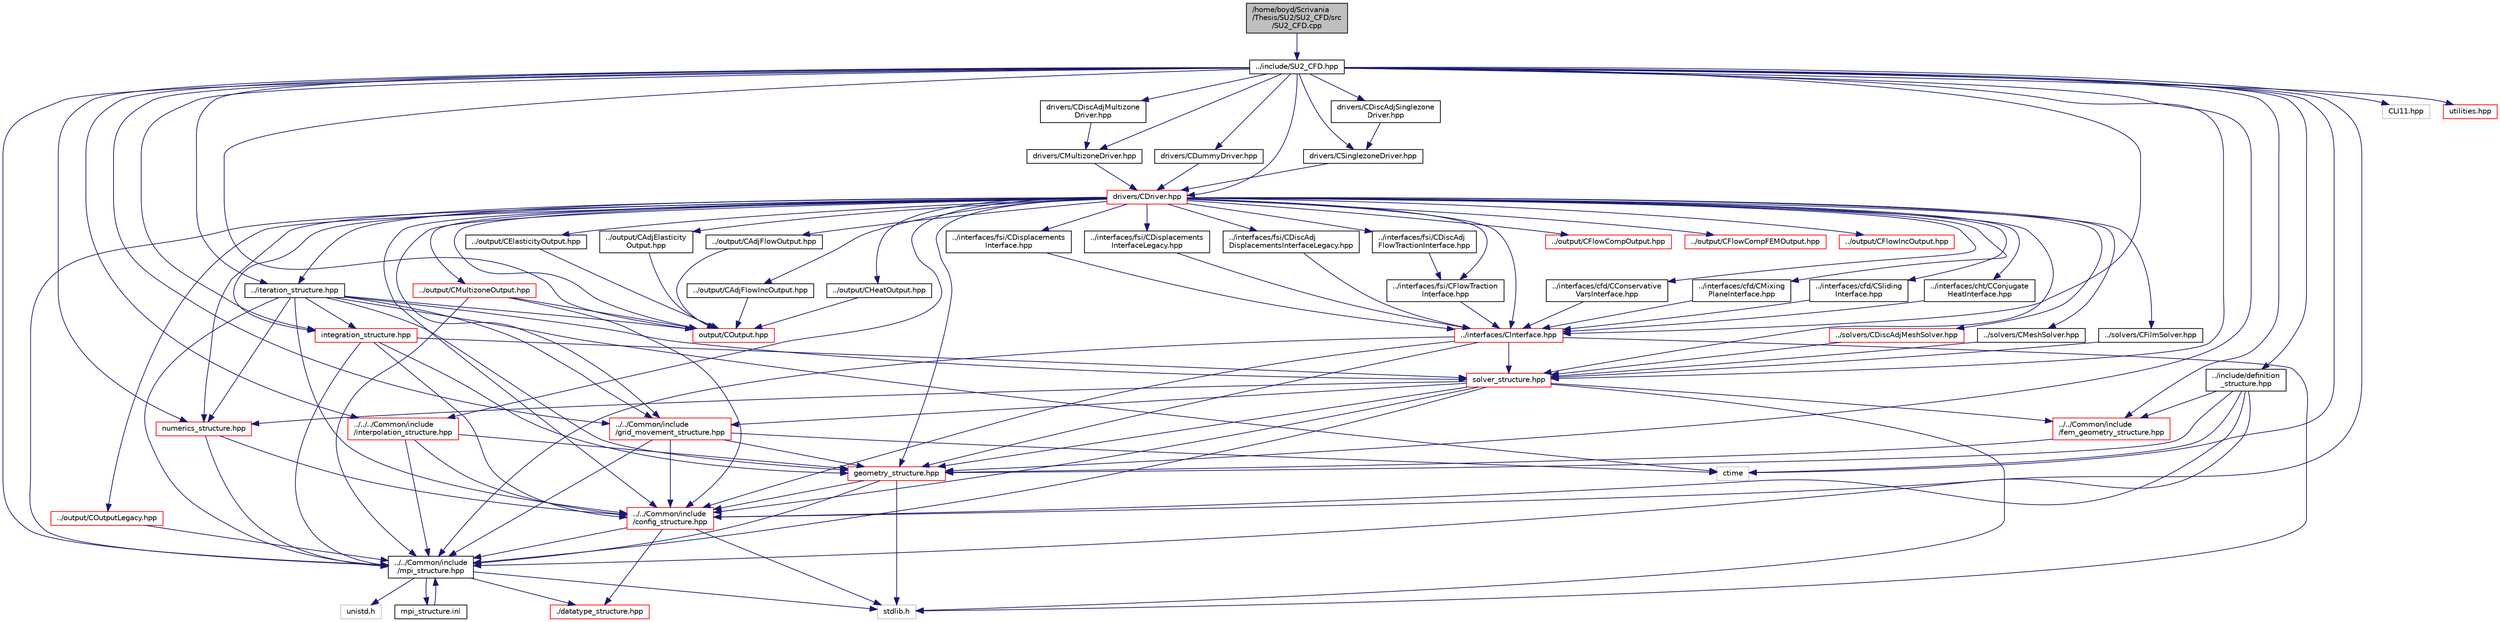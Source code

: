 digraph "/home/boyd/Scrivania/Thesis/SU2/SU2_CFD/src/SU2_CFD.cpp"
{
  edge [fontname="Helvetica",fontsize="10",labelfontname="Helvetica",labelfontsize="10"];
  node [fontname="Helvetica",fontsize="10",shape=record];
  Node0 [label="/home/boyd/Scrivania\l/Thesis/SU2/SU2_CFD/src\l/SU2_CFD.cpp",height=0.2,width=0.4,color="black", fillcolor="grey75", style="filled", fontcolor="black"];
  Node0 -> Node1 [color="midnightblue",fontsize="10",style="solid",fontname="Helvetica"];
  Node1 [label="../include/SU2_CFD.hpp",height=0.2,width=0.4,color="black", fillcolor="white", style="filled",URL="$_s_u2___c_f_d_8hpp.html",tooltip="Headers of the main subroutines of the code SU2_CFD. The subroutines and functions are in the SU2_CFD..."];
  Node1 -> Node2 [color="midnightblue",fontsize="10",style="solid",fontname="Helvetica"];
  Node2 [label="../../Common/include\l/mpi_structure.hpp",height=0.2,width=0.4,color="black", fillcolor="white", style="filled",URL="$mpi__structure_8hpp.html",tooltip="Headers of the mpi interface for generalized datatypes. The subroutines and functions are in the mpi_..."];
  Node2 -> Node3 [color="midnightblue",fontsize="10",style="solid",fontname="Helvetica"];
  Node3 [label="./datatype_structure.hpp",height=0.2,width=0.4,color="red", fillcolor="white", style="filled",URL="$datatype__structure_8hpp.html",tooltip="Headers for generalized datatypes. The subroutines and functions are in the datatype_structure.cpp file. "];
  Node2 -> Node12 [color="midnightblue",fontsize="10",style="solid",fontname="Helvetica"];
  Node12 [label="stdlib.h",height=0.2,width=0.4,color="grey75", fillcolor="white", style="filled"];
  Node2 -> Node13 [color="midnightblue",fontsize="10",style="solid",fontname="Helvetica"];
  Node13 [label="unistd.h",height=0.2,width=0.4,color="grey75", fillcolor="white", style="filled"];
  Node2 -> Node14 [color="midnightblue",fontsize="10",style="solid",fontname="Helvetica"];
  Node14 [label="mpi_structure.inl",height=0.2,width=0.4,color="black", fillcolor="white", style="filled",URL="$mpi__structure_8inl.html"];
  Node14 -> Node2 [color="midnightblue",fontsize="10",style="solid",fontname="Helvetica"];
  Node1 -> Node15 [color="midnightblue",fontsize="10",style="solid",fontname="Helvetica"];
  Node15 [label="CLI11.hpp",height=0.2,width=0.4,color="grey75", fillcolor="white", style="filled"];
  Node1 -> Node16 [color="midnightblue",fontsize="10",style="solid",fontname="Helvetica"];
  Node16 [label="ctime",height=0.2,width=0.4,color="grey75", fillcolor="white", style="filled"];
  Node1 -> Node17 [color="midnightblue",fontsize="10",style="solid",fontname="Helvetica"];
  Node17 [label="drivers/CDriver.hpp",height=0.2,width=0.4,color="red", fillcolor="white", style="filled",URL="$_c_driver_8hpp.html"];
  Node17 -> Node2 [color="midnightblue",fontsize="10",style="solid",fontname="Helvetica"];
  Node17 -> Node18 [color="midnightblue",fontsize="10",style="solid",fontname="Helvetica"];
  Node18 [label="../iteration_structure.hpp",height=0.2,width=0.4,color="black", fillcolor="white", style="filled",URL="$iteration__structure_8hpp.html",tooltip="Headers of the iteration classes used by SU2_CFD. Each CIteration class represents an available physi..."];
  Node18 -> Node2 [color="midnightblue",fontsize="10",style="solid",fontname="Helvetica"];
  Node18 -> Node16 [color="midnightblue",fontsize="10",style="solid",fontname="Helvetica"];
  Node18 -> Node19 [color="midnightblue",fontsize="10",style="solid",fontname="Helvetica"];
  Node19 [label="solver_structure.hpp",height=0.2,width=0.4,color="red", fillcolor="white", style="filled",URL="$solver__structure_8hpp.html",tooltip="Headers of the main subroutines for solving partial differential equations. The subroutines and funct..."];
  Node19 -> Node2 [color="midnightblue",fontsize="10",style="solid",fontname="Helvetica"];
  Node19 -> Node12 [color="midnightblue",fontsize="10",style="solid",fontname="Helvetica"];
  Node19 -> Node44 [color="midnightblue",fontsize="10",style="solid",fontname="Helvetica"];
  Node44 [label="numerics_structure.hpp",height=0.2,width=0.4,color="red", fillcolor="white", style="filled",URL="$numerics__structure_8hpp.html",tooltip="Headers of the main subroutines for the dumerical definition of the problem. The subroutines and func..."];
  Node44 -> Node2 [color="midnightblue",fontsize="10",style="solid",fontname="Helvetica"];
  Node44 -> Node32 [color="midnightblue",fontsize="10",style="solid",fontname="Helvetica"];
  Node32 [label="../../Common/include\l/config_structure.hpp",height=0.2,width=0.4,color="red", fillcolor="white", style="filled",URL="$config__structure_8hpp.html",tooltip="All the information about the definition of the physical problem. The subroutines and functions are i..."];
  Node32 -> Node2 [color="midnightblue",fontsize="10",style="solid",fontname="Helvetica"];
  Node32 -> Node12 [color="midnightblue",fontsize="10",style="solid",fontname="Helvetica"];
  Node32 -> Node3 [color="midnightblue",fontsize="10",style="solid",fontname="Helvetica"];
  Node19 -> Node56 [color="midnightblue",fontsize="10",style="solid",fontname="Helvetica"];
  Node56 [label="../../Common/include\l/fem_geometry_structure.hpp",height=0.2,width=0.4,color="red", fillcolor="white", style="filled",URL="$fem__geometry__structure_8hpp.html",tooltip="Headers of the main subroutines for creating the geometrical structure for the FEM solver..."];
  Node56 -> Node57 [color="midnightblue",fontsize="10",style="solid",fontname="Helvetica"];
  Node57 [label="geometry_structure.hpp",height=0.2,width=0.4,color="red", fillcolor="white", style="filled",URL="$geometry__structure_8hpp.html",tooltip="Headers of the main subroutines for creating the geometrical structure. The subroutines and functions..."];
  Node57 -> Node2 [color="midnightblue",fontsize="10",style="solid",fontname="Helvetica"];
  Node57 -> Node12 [color="midnightblue",fontsize="10",style="solid",fontname="Helvetica"];
  Node57 -> Node32 [color="midnightblue",fontsize="10",style="solid",fontname="Helvetica"];
  Node19 -> Node57 [color="midnightblue",fontsize="10",style="solid",fontname="Helvetica"];
  Node19 -> Node32 [color="midnightblue",fontsize="10",style="solid",fontname="Helvetica"];
  Node19 -> Node78 [color="midnightblue",fontsize="10",style="solid",fontname="Helvetica"];
  Node78 [label="../../Common/include\l/grid_movement_structure.hpp",height=0.2,width=0.4,color="red", fillcolor="white", style="filled",URL="$grid__movement__structure_8hpp.html",tooltip="Headers of the main subroutines for doing the numerical grid movement (including volumetric movement..."];
  Node78 -> Node2 [color="midnightblue",fontsize="10",style="solid",fontname="Helvetica"];
  Node78 -> Node16 [color="midnightblue",fontsize="10",style="solid",fontname="Helvetica"];
  Node78 -> Node57 [color="midnightblue",fontsize="10",style="solid",fontname="Helvetica"];
  Node78 -> Node32 [color="midnightblue",fontsize="10",style="solid",fontname="Helvetica"];
  Node18 -> Node98 [color="midnightblue",fontsize="10",style="solid",fontname="Helvetica"];
  Node98 [label="integration_structure.hpp",height=0.2,width=0.4,color="red", fillcolor="white", style="filled",URL="$integration__structure_8hpp.html",tooltip="Headers of the main subroutines for space and time integration. The subroutines and functions are in ..."];
  Node98 -> Node2 [color="midnightblue",fontsize="10",style="solid",fontname="Helvetica"];
  Node98 -> Node19 [color="midnightblue",fontsize="10",style="solid",fontname="Helvetica"];
  Node98 -> Node57 [color="midnightblue",fontsize="10",style="solid",fontname="Helvetica"];
  Node98 -> Node32 [color="midnightblue",fontsize="10",style="solid",fontname="Helvetica"];
  Node18 -> Node100 [color="midnightblue",fontsize="10",style="solid",fontname="Helvetica"];
  Node100 [label="output/COutput.hpp",height=0.2,width=0.4,color="red", fillcolor="white", style="filled",URL="$_c_output_8hpp.html",tooltip="Headers of the output class. "];
  Node18 -> Node44 [color="midnightblue",fontsize="10",style="solid",fontname="Helvetica"];
  Node18 -> Node57 [color="midnightblue",fontsize="10",style="solid",fontname="Helvetica"];
  Node18 -> Node78 [color="midnightblue",fontsize="10",style="solid",fontname="Helvetica"];
  Node18 -> Node32 [color="midnightblue",fontsize="10",style="solid",fontname="Helvetica"];
  Node17 -> Node19 [color="midnightblue",fontsize="10",style="solid",fontname="Helvetica"];
  Node17 -> Node98 [color="midnightblue",fontsize="10",style="solid",fontname="Helvetica"];
  Node17 -> Node44 [color="midnightblue",fontsize="10",style="solid",fontname="Helvetica"];
  Node17 -> Node104 [color="midnightblue",fontsize="10",style="solid",fontname="Helvetica"];
  Node104 [label="../interfaces/CInterface.hpp",height=0.2,width=0.4,color="red", fillcolor="white", style="filled",URL="$_c_interface_8hpp.html",tooltip="Declarations and inlines of the transfer structure. The subroutines and functions are in the physics ..."];
  Node104 -> Node2 [color="midnightblue",fontsize="10",style="solid",fontname="Helvetica"];
  Node104 -> Node12 [color="midnightblue",fontsize="10",style="solid",fontname="Helvetica"];
  Node104 -> Node32 [color="midnightblue",fontsize="10",style="solid",fontname="Helvetica"];
  Node104 -> Node57 [color="midnightblue",fontsize="10",style="solid",fontname="Helvetica"];
  Node104 -> Node19 [color="midnightblue",fontsize="10",style="solid",fontname="Helvetica"];
  Node17 -> Node105 [color="midnightblue",fontsize="10",style="solid",fontname="Helvetica"];
  Node105 [label="../interfaces/cfd/CConservative\lVarsInterface.hpp",height=0.2,width=0.4,color="black", fillcolor="white", style="filled",URL="$_c_conservative_vars_interface_8hpp.html",tooltip="Declaration and inlines of the class to transfer conservative variables from a generic zone into anot..."];
  Node105 -> Node104 [color="midnightblue",fontsize="10",style="solid",fontname="Helvetica"];
  Node17 -> Node106 [color="midnightblue",fontsize="10",style="solid",fontname="Helvetica"];
  Node106 [label="../interfaces/cfd/CMixing\lPlaneInterface.hpp",height=0.2,width=0.4,color="black", fillcolor="white", style="filled",URL="$_c_mixing_plane_interface_8hpp.html"];
  Node106 -> Node104 [color="midnightblue",fontsize="10",style="solid",fontname="Helvetica"];
  Node17 -> Node107 [color="midnightblue",fontsize="10",style="solid",fontname="Helvetica"];
  Node107 [label="../interfaces/cfd/CSliding\lInterface.hpp",height=0.2,width=0.4,color="black", fillcolor="white", style="filled",URL="$_c_sliding_interface_8hpp.html",tooltip="Declaration and inlines of the class to transfer conservative variables from a generic zone into anot..."];
  Node107 -> Node104 [color="midnightblue",fontsize="10",style="solid",fontname="Helvetica"];
  Node17 -> Node108 [color="midnightblue",fontsize="10",style="solid",fontname="Helvetica"];
  Node108 [label="../interfaces/cht/CConjugate\lHeatInterface.hpp",height=0.2,width=0.4,color="black", fillcolor="white", style="filled",URL="$_c_conjugate_heat_interface_8hpp.html",tooltip="Declaration and inlines of the class to transfer temperature and heatflux density for conjugate heat ..."];
  Node108 -> Node104 [color="midnightblue",fontsize="10",style="solid",fontname="Helvetica"];
  Node17 -> Node109 [color="midnightblue",fontsize="10",style="solid",fontname="Helvetica"];
  Node109 [label="../interfaces/fsi/CDisplacements\lInterface.hpp",height=0.2,width=0.4,color="black", fillcolor="white", style="filled",URL="$_c_displacements_interface_8hpp.html",tooltip="Declaration and inlines of the class to transfer boundary displacements from a structural zone into a..."];
  Node109 -> Node104 [color="midnightblue",fontsize="10",style="solid",fontname="Helvetica"];
  Node17 -> Node110 [color="midnightblue",fontsize="10",style="solid",fontname="Helvetica"];
  Node110 [label="../interfaces/fsi/CFlowTraction\lInterface.hpp",height=0.2,width=0.4,color="black", fillcolor="white", style="filled",URL="$_c_flow_traction_interface_8hpp.html",tooltip="Declaration and inlines of the class to transfer flow tractions from a fluid zone into a structural z..."];
  Node110 -> Node104 [color="midnightblue",fontsize="10",style="solid",fontname="Helvetica"];
  Node17 -> Node111 [color="midnightblue",fontsize="10",style="solid",fontname="Helvetica"];
  Node111 [label="../interfaces/fsi/CDiscAdj\lFlowTractionInterface.hpp",height=0.2,width=0.4,color="black", fillcolor="white", style="filled",URL="$_c_disc_adj_flow_traction_interface_8hpp.html",tooltip="Declaration and inlines of the class to transfer flow tractions from a fluid zone into a structural z..."];
  Node111 -> Node110 [color="midnightblue",fontsize="10",style="solid",fontname="Helvetica"];
  Node17 -> Node112 [color="midnightblue",fontsize="10",style="solid",fontname="Helvetica"];
  Node112 [label="../interfaces/fsi/CDisplacements\lInterfaceLegacy.hpp",height=0.2,width=0.4,color="black", fillcolor="white", style="filled",URL="$_c_displacements_interface_legacy_8hpp.html",tooltip="Declaration and inlines of the class to transfer structural displacements from a structural zone into..."];
  Node112 -> Node104 [color="midnightblue",fontsize="10",style="solid",fontname="Helvetica"];
  Node17 -> Node113 [color="midnightblue",fontsize="10",style="solid",fontname="Helvetica"];
  Node113 [label="../interfaces/fsi/CDiscAdj\lDisplacementsInterfaceLegacy.hpp",height=0.2,width=0.4,color="black", fillcolor="white", style="filled",URL="$_c_disc_adj_displacements_interface_legacy_8hpp.html",tooltip="Declaration and inlines of the class to transfer structural displacements from a structural zone into..."];
  Node113 -> Node104 [color="midnightblue",fontsize="10",style="solid",fontname="Helvetica"];
  Node17 -> Node114 [color="midnightblue",fontsize="10",style="solid",fontname="Helvetica"];
  Node114 [label="../solvers/CDiscAdjMeshSolver.hpp",height=0.2,width=0.4,color="red", fillcolor="white", style="filled",URL="$_c_disc_adj_mesh_solver_8hpp.html"];
  Node114 -> Node19 [color="midnightblue",fontsize="10",style="solid",fontname="Helvetica"];
  Node17 -> Node116 [color="midnightblue",fontsize="10",style="solid",fontname="Helvetica"];
  Node116 [label="../solvers/CMeshSolver.hpp",height=0.2,width=0.4,color="black", fillcolor="white", style="filled",URL="$_c_mesh_solver_8hpp.html",tooltip="Declaration and inlines of the class to compute the the discrete adjoint of the linear-elastic mesh s..."];
  Node116 -> Node19 [color="midnightblue",fontsize="10",style="solid",fontname="Helvetica"];
  Node17 -> Node117 [color="midnightblue",fontsize="10",style="solid",fontname="Helvetica"];
  Node117 [label="../solvers/CFilmSolver.hpp",height=0.2,width=0.4,color="black", fillcolor="white", style="filled",URL="$_c_film_solver_8hpp.html",tooltip="Headers of the main subroutines for solving thin film equations. The subroutines and functions are in..."];
  Node117 -> Node19 [color="midnightblue",fontsize="10",style="solid",fontname="Helvetica"];
  Node17 -> Node57 [color="midnightblue",fontsize="10",style="solid",fontname="Helvetica"];
  Node17 -> Node78 [color="midnightblue",fontsize="10",style="solid",fontname="Helvetica"];
  Node17 -> Node32 [color="midnightblue",fontsize="10",style="solid",fontname="Helvetica"];
  Node17 -> Node118 [color="midnightblue",fontsize="10",style="solid",fontname="Helvetica"];
  Node118 [label="../../../Common/include\l/interpolation_structure.hpp",height=0.2,width=0.4,color="red", fillcolor="white", style="filled",URL="$interpolation__structure_8hpp.html",tooltip="Headers of the main subroutines used by SU2_FSI. The subroutines and functions are in the interpolati..."];
  Node118 -> Node2 [color="midnightblue",fontsize="10",style="solid",fontname="Helvetica"];
  Node118 -> Node32 [color="midnightblue",fontsize="10",style="solid",fontname="Helvetica"];
  Node118 -> Node57 [color="midnightblue",fontsize="10",style="solid",fontname="Helvetica"];
  Node17 -> Node120 [color="midnightblue",fontsize="10",style="solid",fontname="Helvetica"];
  Node120 [label="../output/COutputLegacy.hpp",height=0.2,width=0.4,color="red", fillcolor="white", style="filled",URL="$_c_output_legacy_8hpp.html"];
  Node120 -> Node2 [color="midnightblue",fontsize="10",style="solid",fontname="Helvetica"];
  Node17 -> Node100 [color="midnightblue",fontsize="10",style="solid",fontname="Helvetica"];
  Node17 -> Node122 [color="midnightblue",fontsize="10",style="solid",fontname="Helvetica"];
  Node122 [label="../output/CMultizoneOutput.hpp",height=0.2,width=0.4,color="red", fillcolor="white", style="filled",URL="$_c_multizone_output_8hpp.html"];
  Node122 -> Node2 [color="midnightblue",fontsize="10",style="solid",fontname="Helvetica"];
  Node122 -> Node100 [color="midnightblue",fontsize="10",style="solid",fontname="Helvetica"];
  Node122 -> Node32 [color="midnightblue",fontsize="10",style="solid",fontname="Helvetica"];
  Node17 -> Node123 [color="midnightblue",fontsize="10",style="solid",fontname="Helvetica"];
  Node123 [label="../output/CElasticityOutput.hpp",height=0.2,width=0.4,color="black", fillcolor="white", style="filled",URL="$_c_elasticity_output_8hpp.html",tooltip="Headers of the elasticity output. "];
  Node123 -> Node100 [color="midnightblue",fontsize="10",style="solid",fontname="Helvetica"];
  Node17 -> Node124 [color="midnightblue",fontsize="10",style="solid",fontname="Helvetica"];
  Node124 [label="../output/CAdjElasticity\lOutput.hpp",height=0.2,width=0.4,color="black", fillcolor="white", style="filled",URL="$_c_adj_elasticity_output_8hpp.html",tooltip="Headers of the adjoint elasticity output class. "];
  Node124 -> Node100 [color="midnightblue",fontsize="10",style="solid",fontname="Helvetica"];
  Node17 -> Node125 [color="midnightblue",fontsize="10",style="solid",fontname="Helvetica"];
  Node125 [label="../output/CFlowCompOutput.hpp",height=0.2,width=0.4,color="red", fillcolor="white", style="filled",URL="$_c_flow_comp_output_8hpp.html",tooltip="Headers of the compressible flow output. "];
  Node17 -> Node127 [color="midnightblue",fontsize="10",style="solid",fontname="Helvetica"];
  Node127 [label="../output/CAdjFlowOutput.hpp",height=0.2,width=0.4,color="black", fillcolor="white", style="filled",URL="$_c_adj_flow_output_8hpp.html"];
  Node127 -> Node100 [color="midnightblue",fontsize="10",style="solid",fontname="Helvetica"];
  Node17 -> Node128 [color="midnightblue",fontsize="10",style="solid",fontname="Helvetica"];
  Node128 [label="../output/CFlowCompFEMOutput.hpp",height=0.2,width=0.4,color="red", fillcolor="white", style="filled",URL="$_c_flow_comp_f_e_m_output_8hpp.html",tooltip="Headers of the compressible FEM flow output. "];
  Node17 -> Node129 [color="midnightblue",fontsize="10",style="solid",fontname="Helvetica"];
  Node129 [label="../output/CFlowIncOutput.hpp",height=0.2,width=0.4,color="red", fillcolor="white", style="filled",URL="$_c_flow_inc_output_8hpp.html"];
  Node17 -> Node130 [color="midnightblue",fontsize="10",style="solid",fontname="Helvetica"];
  Node130 [label="../output/CAdjFlowIncOutput.hpp",height=0.2,width=0.4,color="black", fillcolor="white", style="filled",URL="$_c_adj_flow_inc_output_8hpp.html",tooltip="Headers of the adjoint incompressible flow output. "];
  Node130 -> Node100 [color="midnightblue",fontsize="10",style="solid",fontname="Helvetica"];
  Node17 -> Node131 [color="midnightblue",fontsize="10",style="solid",fontname="Helvetica"];
  Node131 [label="../output/CHeatOutput.hpp",height=0.2,width=0.4,color="black", fillcolor="white", style="filled",URL="$_c_heat_output_8hpp.html",tooltip="Headers of the heat output. "];
  Node131 -> Node100 [color="midnightblue",fontsize="10",style="solid",fontname="Helvetica"];
  Node1 -> Node133 [color="midnightblue",fontsize="10",style="solid",fontname="Helvetica"];
  Node133 [label="drivers/CSinglezoneDriver.hpp",height=0.2,width=0.4,color="black", fillcolor="white", style="filled",URL="$_c_singlezone_driver_8hpp.html",tooltip="Headers of the main subroutines for driving single or multi-zone problems. The subroutines and functi..."];
  Node133 -> Node17 [color="midnightblue",fontsize="10",style="solid",fontname="Helvetica"];
  Node1 -> Node134 [color="midnightblue",fontsize="10",style="solid",fontname="Helvetica"];
  Node134 [label="drivers/CMultizoneDriver.hpp",height=0.2,width=0.4,color="black", fillcolor="white", style="filled",URL="$_c_multizone_driver_8hpp.html",tooltip="Headers of the main subroutines for driving single or multi-zone problems. The subroutines and functi..."];
  Node134 -> Node17 [color="midnightblue",fontsize="10",style="solid",fontname="Helvetica"];
  Node1 -> Node135 [color="midnightblue",fontsize="10",style="solid",fontname="Helvetica"];
  Node135 [label="drivers/CDiscAdjSinglezone\lDriver.hpp",height=0.2,width=0.4,color="black", fillcolor="white", style="filled",URL="$_c_disc_adj_singlezone_driver_8hpp.html",tooltip="Headers of the main subroutines for driving single or multi-zone problems. The subroutines and functi..."];
  Node135 -> Node133 [color="midnightblue",fontsize="10",style="solid",fontname="Helvetica"];
  Node1 -> Node136 [color="midnightblue",fontsize="10",style="solid",fontname="Helvetica"];
  Node136 [label="drivers/CDiscAdjMultizone\lDriver.hpp",height=0.2,width=0.4,color="black", fillcolor="white", style="filled",URL="$_c_disc_adj_multizone_driver_8hpp.html"];
  Node136 -> Node134 [color="midnightblue",fontsize="10",style="solid",fontname="Helvetica"];
  Node1 -> Node137 [color="midnightblue",fontsize="10",style="solid",fontname="Helvetica"];
  Node137 [label="drivers/CDummyDriver.hpp",height=0.2,width=0.4,color="black", fillcolor="white", style="filled",URL="$_c_dummy_driver_8hpp.html",tooltip="Headers of the main subroutines for driving single or multi-zone problems. The subroutines and functi..."];
  Node137 -> Node17 [color="midnightblue",fontsize="10",style="solid",fontname="Helvetica"];
  Node1 -> Node19 [color="midnightblue",fontsize="10",style="solid",fontname="Helvetica"];
  Node1 -> Node98 [color="midnightblue",fontsize="10",style="solid",fontname="Helvetica"];
  Node1 -> Node100 [color="midnightblue",fontsize="10",style="solid",fontname="Helvetica"];
  Node1 -> Node44 [color="midnightblue",fontsize="10",style="solid",fontname="Helvetica"];
  Node1 -> Node56 [color="midnightblue",fontsize="10",style="solid",fontname="Helvetica"];
  Node1 -> Node57 [color="midnightblue",fontsize="10",style="solid",fontname="Helvetica"];
  Node1 -> Node78 [color="midnightblue",fontsize="10",style="solid",fontname="Helvetica"];
  Node1 -> Node32 [color="midnightblue",fontsize="10",style="solid",fontname="Helvetica"];
  Node1 -> Node118 [color="midnightblue",fontsize="10",style="solid",fontname="Helvetica"];
  Node1 -> Node138 [color="midnightblue",fontsize="10",style="solid",fontname="Helvetica"];
  Node138 [label="../include/definition\l_structure.hpp",height=0.2,width=0.4,color="black", fillcolor="white", style="filled",URL="$definition__structure_8hpp.html",tooltip="Headers of the main subroutines used by SU2_CFD. The subroutines and functions are in the definition_..."];
  Node138 -> Node2 [color="midnightblue",fontsize="10",style="solid",fontname="Helvetica"];
  Node138 -> Node16 [color="midnightblue",fontsize="10",style="solid",fontname="Helvetica"];
  Node138 -> Node56 [color="midnightblue",fontsize="10",style="solid",fontname="Helvetica"];
  Node138 -> Node57 [color="midnightblue",fontsize="10",style="solid",fontname="Helvetica"];
  Node138 -> Node32 [color="midnightblue",fontsize="10",style="solid",fontname="Helvetica"];
  Node1 -> Node18 [color="midnightblue",fontsize="10",style="solid",fontname="Helvetica"];
  Node1 -> Node104 [color="midnightblue",fontsize="10",style="solid",fontname="Helvetica"];
  Node1 -> Node139 [color="midnightblue",fontsize="10",style="solid",fontname="Helvetica"];
  Node139 [label="utilities.hpp",height=0.2,width=0.4,color="red", fillcolor="white", style="filled",URL="$utilities_8hpp.html",tooltip="Useful free functions. "];
}
